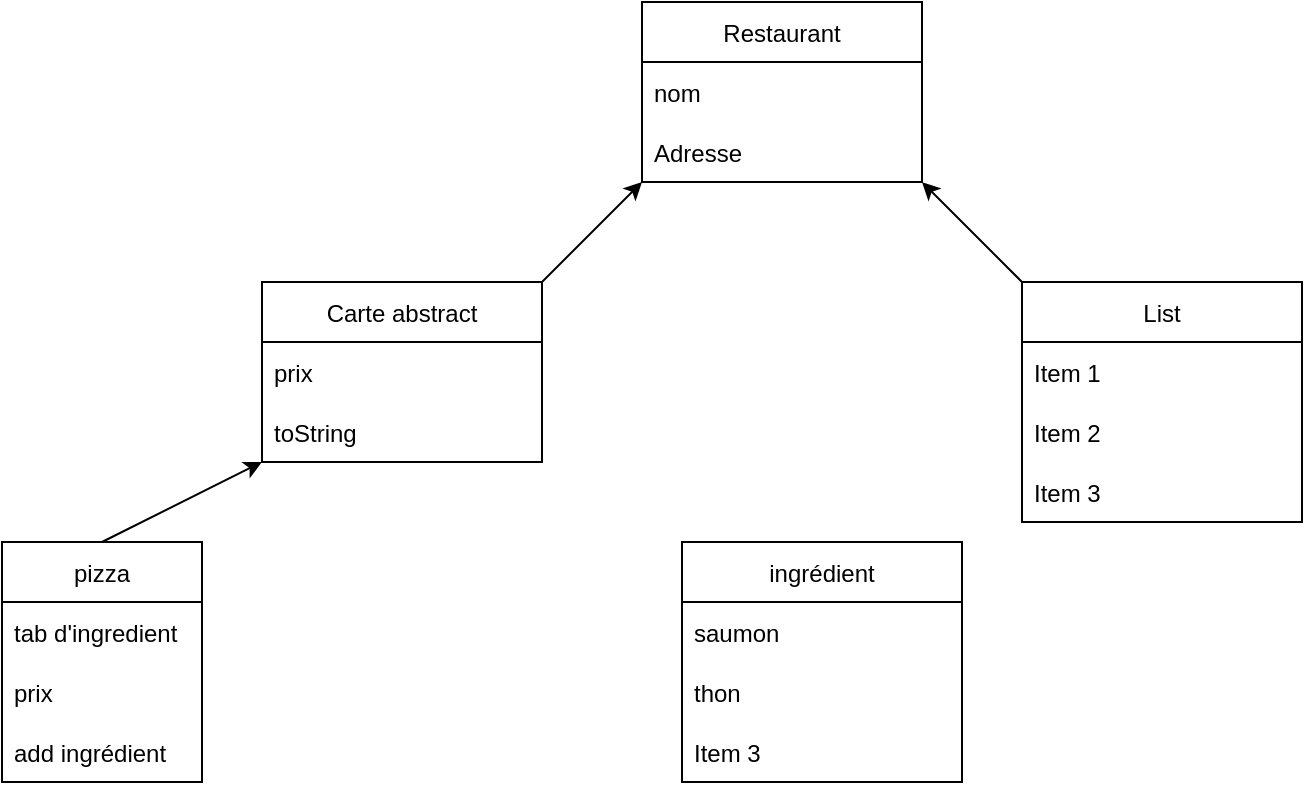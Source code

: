 <mxfile version="15.5.9" type="github"><diagram id="dnz7NC4ELnkSmJKeZdVx" name="Page-1"><mxGraphModel dx="1298" dy="728" grid="1" gridSize="10" guides="1" tooltips="1" connect="1" arrows="1" fold="1" page="1" pageScale="1" pageWidth="827" pageHeight="1169" math="0" shadow="0"><root><mxCell id="0"/><mxCell id="1" parent="0"/><mxCell id="WwSt3Vy9eHyf2EimnQ9j-1" value="Restaurant" style="swimlane;fontStyle=0;childLayout=stackLayout;horizontal=1;startSize=30;horizontalStack=0;resizeParent=1;resizeParentMax=0;resizeLast=0;collapsible=1;marginBottom=0;" vertex="1" parent="1"><mxGeometry x="320" y="40" width="140" height="90" as="geometry"/></mxCell><mxCell id="WwSt3Vy9eHyf2EimnQ9j-2" value="nom" style="text;strokeColor=none;fillColor=none;align=left;verticalAlign=middle;spacingLeft=4;spacingRight=4;overflow=hidden;points=[[0,0.5],[1,0.5]];portConstraint=eastwest;rotatable=0;" vertex="1" parent="WwSt3Vy9eHyf2EimnQ9j-1"><mxGeometry y="30" width="140" height="30" as="geometry"/></mxCell><mxCell id="WwSt3Vy9eHyf2EimnQ9j-3" value="Adresse" style="text;strokeColor=none;fillColor=none;align=left;verticalAlign=middle;spacingLeft=4;spacingRight=4;overflow=hidden;points=[[0,0.5],[1,0.5]];portConstraint=eastwest;rotatable=0;" vertex="1" parent="WwSt3Vy9eHyf2EimnQ9j-1"><mxGeometry y="60" width="140" height="30" as="geometry"/></mxCell><mxCell id="WwSt3Vy9eHyf2EimnQ9j-5" value="" style="endArrow=classic;html=1;rounded=0;" edge="1" parent="1"><mxGeometry width="50" height="50" relative="1" as="geometry"><mxPoint x="270" y="180" as="sourcePoint"/><mxPoint x="320" y="130" as="targetPoint"/></mxGeometry></mxCell><mxCell id="WwSt3Vy9eHyf2EimnQ9j-6" value="" style="endArrow=classic;html=1;rounded=0;" edge="1" parent="1"><mxGeometry width="50" height="50" relative="1" as="geometry"><mxPoint x="510" y="180" as="sourcePoint"/><mxPoint x="460" y="130" as="targetPoint"/></mxGeometry></mxCell><mxCell id="WwSt3Vy9eHyf2EimnQ9j-8" value="Carte abstract" style="swimlane;fontStyle=0;childLayout=stackLayout;horizontal=1;startSize=30;horizontalStack=0;resizeParent=1;resizeParentMax=0;resizeLast=0;collapsible=1;marginBottom=0;" vertex="1" parent="1"><mxGeometry x="130" y="180" width="140" height="90" as="geometry"/></mxCell><mxCell id="WwSt3Vy9eHyf2EimnQ9j-10" value="prix" style="text;strokeColor=none;fillColor=none;align=left;verticalAlign=middle;spacingLeft=4;spacingRight=4;overflow=hidden;points=[[0,0.5],[1,0.5]];portConstraint=eastwest;rotatable=0;" vertex="1" parent="WwSt3Vy9eHyf2EimnQ9j-8"><mxGeometry y="30" width="140" height="30" as="geometry"/></mxCell><mxCell id="WwSt3Vy9eHyf2EimnQ9j-11" value="toString" style="text;strokeColor=none;fillColor=none;align=left;verticalAlign=middle;spacingLeft=4;spacingRight=4;overflow=hidden;points=[[0,0.5],[1,0.5]];portConstraint=eastwest;rotatable=0;" vertex="1" parent="WwSt3Vy9eHyf2EimnQ9j-8"><mxGeometry y="60" width="140" height="30" as="geometry"/></mxCell><mxCell id="WwSt3Vy9eHyf2EimnQ9j-12" value="List" style="swimlane;fontStyle=0;childLayout=stackLayout;horizontal=1;startSize=30;horizontalStack=0;resizeParent=1;resizeParentMax=0;resizeLast=0;collapsible=1;marginBottom=0;" vertex="1" parent="1"><mxGeometry x="510" y="180" width="140" height="120" as="geometry"/></mxCell><mxCell id="WwSt3Vy9eHyf2EimnQ9j-13" value="Item 1" style="text;strokeColor=none;fillColor=none;align=left;verticalAlign=middle;spacingLeft=4;spacingRight=4;overflow=hidden;points=[[0,0.5],[1,0.5]];portConstraint=eastwest;rotatable=0;" vertex="1" parent="WwSt3Vy9eHyf2EimnQ9j-12"><mxGeometry y="30" width="140" height="30" as="geometry"/></mxCell><mxCell id="WwSt3Vy9eHyf2EimnQ9j-14" value="Item 2" style="text;strokeColor=none;fillColor=none;align=left;verticalAlign=middle;spacingLeft=4;spacingRight=4;overflow=hidden;points=[[0,0.5],[1,0.5]];portConstraint=eastwest;rotatable=0;" vertex="1" parent="WwSt3Vy9eHyf2EimnQ9j-12"><mxGeometry y="60" width="140" height="30" as="geometry"/></mxCell><mxCell id="WwSt3Vy9eHyf2EimnQ9j-15" value="Item 3" style="text;strokeColor=none;fillColor=none;align=left;verticalAlign=middle;spacingLeft=4;spacingRight=4;overflow=hidden;points=[[0,0.5],[1,0.5]];portConstraint=eastwest;rotatable=0;" vertex="1" parent="WwSt3Vy9eHyf2EimnQ9j-12"><mxGeometry y="90" width="140" height="30" as="geometry"/></mxCell><mxCell id="WwSt3Vy9eHyf2EimnQ9j-16" value="" style="endArrow=classic;html=1;rounded=0;exitX=0.5;exitY=0;exitDx=0;exitDy=0;" edge="1" parent="1" source="WwSt3Vy9eHyf2EimnQ9j-17"><mxGeometry width="50" height="50" relative="1" as="geometry"><mxPoint x="130" y="320" as="sourcePoint"/><mxPoint x="130" y="270" as="targetPoint"/></mxGeometry></mxCell><mxCell id="WwSt3Vy9eHyf2EimnQ9j-17" value="pizza" style="swimlane;fontStyle=0;childLayout=stackLayout;horizontal=1;startSize=30;horizontalStack=0;resizeParent=1;resizeParentMax=0;resizeLast=0;collapsible=1;marginBottom=0;" vertex="1" parent="1"><mxGeometry y="310" width="100" height="120" as="geometry"/></mxCell><mxCell id="WwSt3Vy9eHyf2EimnQ9j-18" value="tab d'ingredient " style="text;strokeColor=none;fillColor=none;align=left;verticalAlign=middle;spacingLeft=4;spacingRight=4;overflow=hidden;points=[[0,0.5],[1,0.5]];portConstraint=eastwest;rotatable=0;" vertex="1" parent="WwSt3Vy9eHyf2EimnQ9j-17"><mxGeometry y="30" width="100" height="30" as="geometry"/></mxCell><mxCell id="WwSt3Vy9eHyf2EimnQ9j-19" value="prix" style="text;strokeColor=none;fillColor=none;align=left;verticalAlign=middle;spacingLeft=4;spacingRight=4;overflow=hidden;points=[[0,0.5],[1,0.5]];portConstraint=eastwest;rotatable=0;" vertex="1" parent="WwSt3Vy9eHyf2EimnQ9j-17"><mxGeometry y="60" width="100" height="30" as="geometry"/></mxCell><mxCell id="WwSt3Vy9eHyf2EimnQ9j-20" value="add ingrédient " style="text;strokeColor=none;fillColor=none;align=left;verticalAlign=middle;spacingLeft=4;spacingRight=4;overflow=hidden;points=[[0,0.5],[1,0.5]];portConstraint=eastwest;rotatable=0;" vertex="1" parent="WwSt3Vy9eHyf2EimnQ9j-17"><mxGeometry y="90" width="100" height="30" as="geometry"/></mxCell><mxCell id="WwSt3Vy9eHyf2EimnQ9j-21" value="ingrédient" style="swimlane;fontStyle=0;childLayout=stackLayout;horizontal=1;startSize=30;horizontalStack=0;resizeParent=1;resizeParentMax=0;resizeLast=0;collapsible=1;marginBottom=0;" vertex="1" parent="1"><mxGeometry x="340" y="310" width="140" height="120" as="geometry"/></mxCell><mxCell id="WwSt3Vy9eHyf2EimnQ9j-23" value="saumon" style="text;strokeColor=none;fillColor=none;align=left;verticalAlign=middle;spacingLeft=4;spacingRight=4;overflow=hidden;points=[[0,0.5],[1,0.5]];portConstraint=eastwest;rotatable=0;" vertex="1" parent="WwSt3Vy9eHyf2EimnQ9j-21"><mxGeometry y="30" width="140" height="30" as="geometry"/></mxCell><mxCell id="WwSt3Vy9eHyf2EimnQ9j-22" value="thon" style="text;strokeColor=none;fillColor=none;align=left;verticalAlign=middle;spacingLeft=4;spacingRight=4;overflow=hidden;points=[[0,0.5],[1,0.5]];portConstraint=eastwest;rotatable=0;" vertex="1" parent="WwSt3Vy9eHyf2EimnQ9j-21"><mxGeometry y="60" width="140" height="30" as="geometry"/></mxCell><mxCell id="WwSt3Vy9eHyf2EimnQ9j-24" value="Item 3" style="text;strokeColor=none;fillColor=none;align=left;verticalAlign=middle;spacingLeft=4;spacingRight=4;overflow=hidden;points=[[0,0.5],[1,0.5]];portConstraint=eastwest;rotatable=0;" vertex="1" parent="WwSt3Vy9eHyf2EimnQ9j-21"><mxGeometry y="90" width="140" height="30" as="geometry"/></mxCell></root></mxGraphModel></diagram></mxfile>